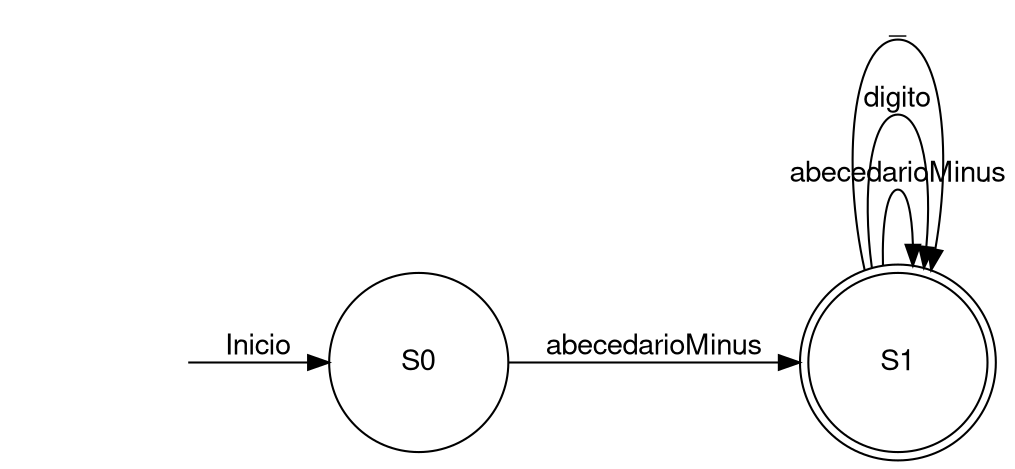 digraph finite_state_machine {
fontname="Helvetica,Arial,sans-serif"
node [fontname="Helvetica,Arial,sans-serif"]
edge [fontname="Helvetica,Arial,sans-serif"]
rankdir=LR;
nodesep=0.5;
node [shape = circle width = "1.2"]
S[shape=plaintext, label= ""]
S0
S1[shape = doublecircle]
S -> S0 [label = "Inicio"];
S0 -> S1 [label = "abecedarioMinus"];
S1 -> S1 [label = "abecedarioMinus"];
S1 -> S1 [label = "digito"];
S1 -> S1 [label = "_"];
}
